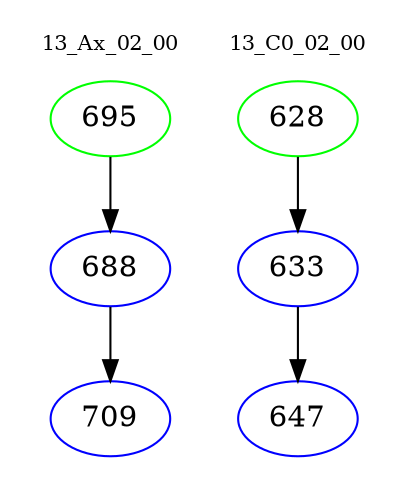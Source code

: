 digraph{
subgraph cluster_0 {
color = white
label = "13_Ax_02_00";
fontsize=10;
T0_695 [label="695", color="green"]
T0_695 -> T0_688 [color="black"]
T0_688 [label="688", color="blue"]
T0_688 -> T0_709 [color="black"]
T0_709 [label="709", color="blue"]
}
subgraph cluster_1 {
color = white
label = "13_C0_02_00";
fontsize=10;
T1_628 [label="628", color="green"]
T1_628 -> T1_633 [color="black"]
T1_633 [label="633", color="blue"]
T1_633 -> T1_647 [color="black"]
T1_647 [label="647", color="blue"]
}
}
